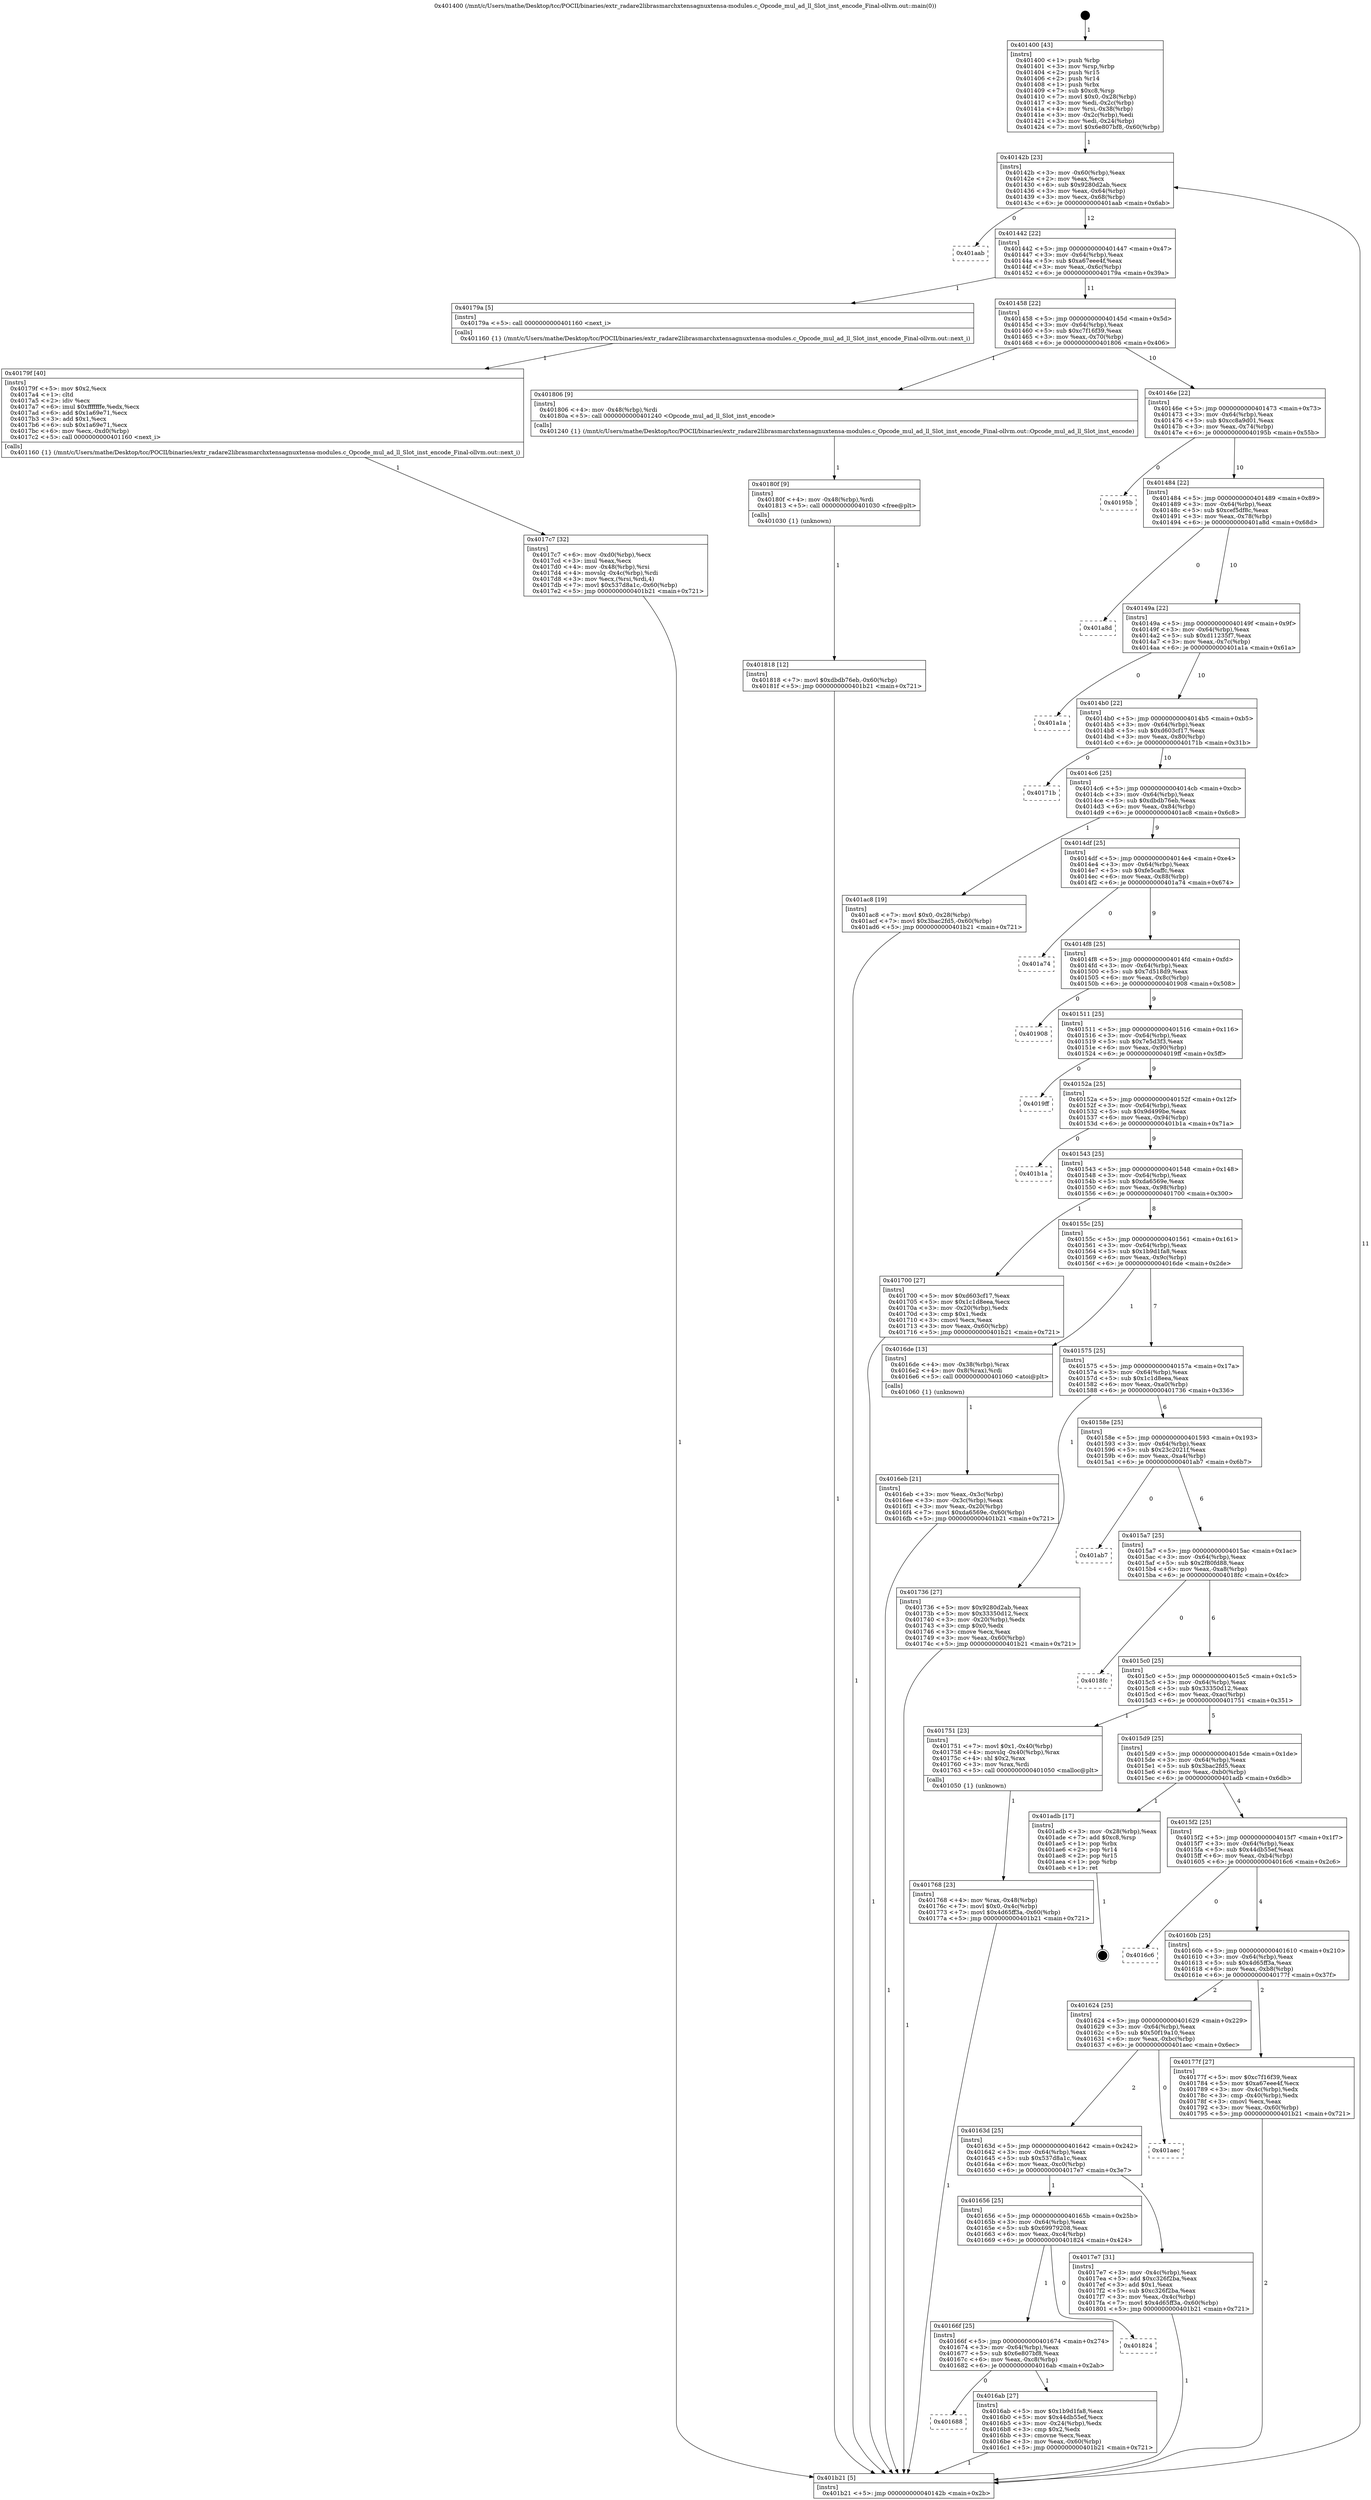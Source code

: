 digraph "0x401400" {
  label = "0x401400 (/mnt/c/Users/mathe/Desktop/tcc/POCII/binaries/extr_radare2librasmarchxtensagnuxtensa-modules.c_Opcode_mul_ad_ll_Slot_inst_encode_Final-ollvm.out::main(0))"
  labelloc = "t"
  node[shape=record]

  Entry [label="",width=0.3,height=0.3,shape=circle,fillcolor=black,style=filled]
  "0x40142b" [label="{
     0x40142b [23]\l
     | [instrs]\l
     &nbsp;&nbsp;0x40142b \<+3\>: mov -0x60(%rbp),%eax\l
     &nbsp;&nbsp;0x40142e \<+2\>: mov %eax,%ecx\l
     &nbsp;&nbsp;0x401430 \<+6\>: sub $0x9280d2ab,%ecx\l
     &nbsp;&nbsp;0x401436 \<+3\>: mov %eax,-0x64(%rbp)\l
     &nbsp;&nbsp;0x401439 \<+3\>: mov %ecx,-0x68(%rbp)\l
     &nbsp;&nbsp;0x40143c \<+6\>: je 0000000000401aab \<main+0x6ab\>\l
  }"]
  "0x401aab" [label="{
     0x401aab\l
  }", style=dashed]
  "0x401442" [label="{
     0x401442 [22]\l
     | [instrs]\l
     &nbsp;&nbsp;0x401442 \<+5\>: jmp 0000000000401447 \<main+0x47\>\l
     &nbsp;&nbsp;0x401447 \<+3\>: mov -0x64(%rbp),%eax\l
     &nbsp;&nbsp;0x40144a \<+5\>: sub $0xa67eee4f,%eax\l
     &nbsp;&nbsp;0x40144f \<+3\>: mov %eax,-0x6c(%rbp)\l
     &nbsp;&nbsp;0x401452 \<+6\>: je 000000000040179a \<main+0x39a\>\l
  }"]
  Exit [label="",width=0.3,height=0.3,shape=circle,fillcolor=black,style=filled,peripheries=2]
  "0x40179a" [label="{
     0x40179a [5]\l
     | [instrs]\l
     &nbsp;&nbsp;0x40179a \<+5\>: call 0000000000401160 \<next_i\>\l
     | [calls]\l
     &nbsp;&nbsp;0x401160 \{1\} (/mnt/c/Users/mathe/Desktop/tcc/POCII/binaries/extr_radare2librasmarchxtensagnuxtensa-modules.c_Opcode_mul_ad_ll_Slot_inst_encode_Final-ollvm.out::next_i)\l
  }"]
  "0x401458" [label="{
     0x401458 [22]\l
     | [instrs]\l
     &nbsp;&nbsp;0x401458 \<+5\>: jmp 000000000040145d \<main+0x5d\>\l
     &nbsp;&nbsp;0x40145d \<+3\>: mov -0x64(%rbp),%eax\l
     &nbsp;&nbsp;0x401460 \<+5\>: sub $0xc7f16f39,%eax\l
     &nbsp;&nbsp;0x401465 \<+3\>: mov %eax,-0x70(%rbp)\l
     &nbsp;&nbsp;0x401468 \<+6\>: je 0000000000401806 \<main+0x406\>\l
  }"]
  "0x401818" [label="{
     0x401818 [12]\l
     | [instrs]\l
     &nbsp;&nbsp;0x401818 \<+7\>: movl $0xdbdb76eb,-0x60(%rbp)\l
     &nbsp;&nbsp;0x40181f \<+5\>: jmp 0000000000401b21 \<main+0x721\>\l
  }"]
  "0x401806" [label="{
     0x401806 [9]\l
     | [instrs]\l
     &nbsp;&nbsp;0x401806 \<+4\>: mov -0x48(%rbp),%rdi\l
     &nbsp;&nbsp;0x40180a \<+5\>: call 0000000000401240 \<Opcode_mul_ad_ll_Slot_inst_encode\>\l
     | [calls]\l
     &nbsp;&nbsp;0x401240 \{1\} (/mnt/c/Users/mathe/Desktop/tcc/POCII/binaries/extr_radare2librasmarchxtensagnuxtensa-modules.c_Opcode_mul_ad_ll_Slot_inst_encode_Final-ollvm.out::Opcode_mul_ad_ll_Slot_inst_encode)\l
  }"]
  "0x40146e" [label="{
     0x40146e [22]\l
     | [instrs]\l
     &nbsp;&nbsp;0x40146e \<+5\>: jmp 0000000000401473 \<main+0x73\>\l
     &nbsp;&nbsp;0x401473 \<+3\>: mov -0x64(%rbp),%eax\l
     &nbsp;&nbsp;0x401476 \<+5\>: sub $0xcc8a9d01,%eax\l
     &nbsp;&nbsp;0x40147b \<+3\>: mov %eax,-0x74(%rbp)\l
     &nbsp;&nbsp;0x40147e \<+6\>: je 000000000040195b \<main+0x55b\>\l
  }"]
  "0x40180f" [label="{
     0x40180f [9]\l
     | [instrs]\l
     &nbsp;&nbsp;0x40180f \<+4\>: mov -0x48(%rbp),%rdi\l
     &nbsp;&nbsp;0x401813 \<+5\>: call 0000000000401030 \<free@plt\>\l
     | [calls]\l
     &nbsp;&nbsp;0x401030 \{1\} (unknown)\l
  }"]
  "0x40195b" [label="{
     0x40195b\l
  }", style=dashed]
  "0x401484" [label="{
     0x401484 [22]\l
     | [instrs]\l
     &nbsp;&nbsp;0x401484 \<+5\>: jmp 0000000000401489 \<main+0x89\>\l
     &nbsp;&nbsp;0x401489 \<+3\>: mov -0x64(%rbp),%eax\l
     &nbsp;&nbsp;0x40148c \<+5\>: sub $0xcef5df8c,%eax\l
     &nbsp;&nbsp;0x401491 \<+3\>: mov %eax,-0x78(%rbp)\l
     &nbsp;&nbsp;0x401494 \<+6\>: je 0000000000401a8d \<main+0x68d\>\l
  }"]
  "0x4017c7" [label="{
     0x4017c7 [32]\l
     | [instrs]\l
     &nbsp;&nbsp;0x4017c7 \<+6\>: mov -0xd0(%rbp),%ecx\l
     &nbsp;&nbsp;0x4017cd \<+3\>: imul %eax,%ecx\l
     &nbsp;&nbsp;0x4017d0 \<+4\>: mov -0x48(%rbp),%rsi\l
     &nbsp;&nbsp;0x4017d4 \<+4\>: movslq -0x4c(%rbp),%rdi\l
     &nbsp;&nbsp;0x4017d8 \<+3\>: mov %ecx,(%rsi,%rdi,4)\l
     &nbsp;&nbsp;0x4017db \<+7\>: movl $0x537d8a1c,-0x60(%rbp)\l
     &nbsp;&nbsp;0x4017e2 \<+5\>: jmp 0000000000401b21 \<main+0x721\>\l
  }"]
  "0x401a8d" [label="{
     0x401a8d\l
  }", style=dashed]
  "0x40149a" [label="{
     0x40149a [22]\l
     | [instrs]\l
     &nbsp;&nbsp;0x40149a \<+5\>: jmp 000000000040149f \<main+0x9f\>\l
     &nbsp;&nbsp;0x40149f \<+3\>: mov -0x64(%rbp),%eax\l
     &nbsp;&nbsp;0x4014a2 \<+5\>: sub $0xd11235f7,%eax\l
     &nbsp;&nbsp;0x4014a7 \<+3\>: mov %eax,-0x7c(%rbp)\l
     &nbsp;&nbsp;0x4014aa \<+6\>: je 0000000000401a1a \<main+0x61a\>\l
  }"]
  "0x40179f" [label="{
     0x40179f [40]\l
     | [instrs]\l
     &nbsp;&nbsp;0x40179f \<+5\>: mov $0x2,%ecx\l
     &nbsp;&nbsp;0x4017a4 \<+1\>: cltd\l
     &nbsp;&nbsp;0x4017a5 \<+2\>: idiv %ecx\l
     &nbsp;&nbsp;0x4017a7 \<+6\>: imul $0xfffffffe,%edx,%ecx\l
     &nbsp;&nbsp;0x4017ad \<+6\>: add $0x1a69e71,%ecx\l
     &nbsp;&nbsp;0x4017b3 \<+3\>: add $0x1,%ecx\l
     &nbsp;&nbsp;0x4017b6 \<+6\>: sub $0x1a69e71,%ecx\l
     &nbsp;&nbsp;0x4017bc \<+6\>: mov %ecx,-0xd0(%rbp)\l
     &nbsp;&nbsp;0x4017c2 \<+5\>: call 0000000000401160 \<next_i\>\l
     | [calls]\l
     &nbsp;&nbsp;0x401160 \{1\} (/mnt/c/Users/mathe/Desktop/tcc/POCII/binaries/extr_radare2librasmarchxtensagnuxtensa-modules.c_Opcode_mul_ad_ll_Slot_inst_encode_Final-ollvm.out::next_i)\l
  }"]
  "0x401a1a" [label="{
     0x401a1a\l
  }", style=dashed]
  "0x4014b0" [label="{
     0x4014b0 [22]\l
     | [instrs]\l
     &nbsp;&nbsp;0x4014b0 \<+5\>: jmp 00000000004014b5 \<main+0xb5\>\l
     &nbsp;&nbsp;0x4014b5 \<+3\>: mov -0x64(%rbp),%eax\l
     &nbsp;&nbsp;0x4014b8 \<+5\>: sub $0xd603cf17,%eax\l
     &nbsp;&nbsp;0x4014bd \<+3\>: mov %eax,-0x80(%rbp)\l
     &nbsp;&nbsp;0x4014c0 \<+6\>: je 000000000040171b \<main+0x31b\>\l
  }"]
  "0x401768" [label="{
     0x401768 [23]\l
     | [instrs]\l
     &nbsp;&nbsp;0x401768 \<+4\>: mov %rax,-0x48(%rbp)\l
     &nbsp;&nbsp;0x40176c \<+7\>: movl $0x0,-0x4c(%rbp)\l
     &nbsp;&nbsp;0x401773 \<+7\>: movl $0x4d65ff3a,-0x60(%rbp)\l
     &nbsp;&nbsp;0x40177a \<+5\>: jmp 0000000000401b21 \<main+0x721\>\l
  }"]
  "0x40171b" [label="{
     0x40171b\l
  }", style=dashed]
  "0x4014c6" [label="{
     0x4014c6 [25]\l
     | [instrs]\l
     &nbsp;&nbsp;0x4014c6 \<+5\>: jmp 00000000004014cb \<main+0xcb\>\l
     &nbsp;&nbsp;0x4014cb \<+3\>: mov -0x64(%rbp),%eax\l
     &nbsp;&nbsp;0x4014ce \<+5\>: sub $0xdbdb76eb,%eax\l
     &nbsp;&nbsp;0x4014d3 \<+6\>: mov %eax,-0x84(%rbp)\l
     &nbsp;&nbsp;0x4014d9 \<+6\>: je 0000000000401ac8 \<main+0x6c8\>\l
  }"]
  "0x4016eb" [label="{
     0x4016eb [21]\l
     | [instrs]\l
     &nbsp;&nbsp;0x4016eb \<+3\>: mov %eax,-0x3c(%rbp)\l
     &nbsp;&nbsp;0x4016ee \<+3\>: mov -0x3c(%rbp),%eax\l
     &nbsp;&nbsp;0x4016f1 \<+3\>: mov %eax,-0x20(%rbp)\l
     &nbsp;&nbsp;0x4016f4 \<+7\>: movl $0xda6569e,-0x60(%rbp)\l
     &nbsp;&nbsp;0x4016fb \<+5\>: jmp 0000000000401b21 \<main+0x721\>\l
  }"]
  "0x401ac8" [label="{
     0x401ac8 [19]\l
     | [instrs]\l
     &nbsp;&nbsp;0x401ac8 \<+7\>: movl $0x0,-0x28(%rbp)\l
     &nbsp;&nbsp;0x401acf \<+7\>: movl $0x3bac2fd5,-0x60(%rbp)\l
     &nbsp;&nbsp;0x401ad6 \<+5\>: jmp 0000000000401b21 \<main+0x721\>\l
  }"]
  "0x4014df" [label="{
     0x4014df [25]\l
     | [instrs]\l
     &nbsp;&nbsp;0x4014df \<+5\>: jmp 00000000004014e4 \<main+0xe4\>\l
     &nbsp;&nbsp;0x4014e4 \<+3\>: mov -0x64(%rbp),%eax\l
     &nbsp;&nbsp;0x4014e7 \<+5\>: sub $0xfe5caffc,%eax\l
     &nbsp;&nbsp;0x4014ec \<+6\>: mov %eax,-0x88(%rbp)\l
     &nbsp;&nbsp;0x4014f2 \<+6\>: je 0000000000401a74 \<main+0x674\>\l
  }"]
  "0x401400" [label="{
     0x401400 [43]\l
     | [instrs]\l
     &nbsp;&nbsp;0x401400 \<+1\>: push %rbp\l
     &nbsp;&nbsp;0x401401 \<+3\>: mov %rsp,%rbp\l
     &nbsp;&nbsp;0x401404 \<+2\>: push %r15\l
     &nbsp;&nbsp;0x401406 \<+2\>: push %r14\l
     &nbsp;&nbsp;0x401408 \<+1\>: push %rbx\l
     &nbsp;&nbsp;0x401409 \<+7\>: sub $0xc8,%rsp\l
     &nbsp;&nbsp;0x401410 \<+7\>: movl $0x0,-0x28(%rbp)\l
     &nbsp;&nbsp;0x401417 \<+3\>: mov %edi,-0x2c(%rbp)\l
     &nbsp;&nbsp;0x40141a \<+4\>: mov %rsi,-0x38(%rbp)\l
     &nbsp;&nbsp;0x40141e \<+3\>: mov -0x2c(%rbp),%edi\l
     &nbsp;&nbsp;0x401421 \<+3\>: mov %edi,-0x24(%rbp)\l
     &nbsp;&nbsp;0x401424 \<+7\>: movl $0x6e807bf8,-0x60(%rbp)\l
  }"]
  "0x401a74" [label="{
     0x401a74\l
  }", style=dashed]
  "0x4014f8" [label="{
     0x4014f8 [25]\l
     | [instrs]\l
     &nbsp;&nbsp;0x4014f8 \<+5\>: jmp 00000000004014fd \<main+0xfd\>\l
     &nbsp;&nbsp;0x4014fd \<+3\>: mov -0x64(%rbp),%eax\l
     &nbsp;&nbsp;0x401500 \<+5\>: sub $0x7d518d9,%eax\l
     &nbsp;&nbsp;0x401505 \<+6\>: mov %eax,-0x8c(%rbp)\l
     &nbsp;&nbsp;0x40150b \<+6\>: je 0000000000401908 \<main+0x508\>\l
  }"]
  "0x401b21" [label="{
     0x401b21 [5]\l
     | [instrs]\l
     &nbsp;&nbsp;0x401b21 \<+5\>: jmp 000000000040142b \<main+0x2b\>\l
  }"]
  "0x401908" [label="{
     0x401908\l
  }", style=dashed]
  "0x401511" [label="{
     0x401511 [25]\l
     | [instrs]\l
     &nbsp;&nbsp;0x401511 \<+5\>: jmp 0000000000401516 \<main+0x116\>\l
     &nbsp;&nbsp;0x401516 \<+3\>: mov -0x64(%rbp),%eax\l
     &nbsp;&nbsp;0x401519 \<+5\>: sub $0x7e5d3f3,%eax\l
     &nbsp;&nbsp;0x40151e \<+6\>: mov %eax,-0x90(%rbp)\l
     &nbsp;&nbsp;0x401524 \<+6\>: je 00000000004019ff \<main+0x5ff\>\l
  }"]
  "0x401688" [label="{
     0x401688\l
  }", style=dashed]
  "0x4019ff" [label="{
     0x4019ff\l
  }", style=dashed]
  "0x40152a" [label="{
     0x40152a [25]\l
     | [instrs]\l
     &nbsp;&nbsp;0x40152a \<+5\>: jmp 000000000040152f \<main+0x12f\>\l
     &nbsp;&nbsp;0x40152f \<+3\>: mov -0x64(%rbp),%eax\l
     &nbsp;&nbsp;0x401532 \<+5\>: sub $0x9d499be,%eax\l
     &nbsp;&nbsp;0x401537 \<+6\>: mov %eax,-0x94(%rbp)\l
     &nbsp;&nbsp;0x40153d \<+6\>: je 0000000000401b1a \<main+0x71a\>\l
  }"]
  "0x4016ab" [label="{
     0x4016ab [27]\l
     | [instrs]\l
     &nbsp;&nbsp;0x4016ab \<+5\>: mov $0x1b9d1fa8,%eax\l
     &nbsp;&nbsp;0x4016b0 \<+5\>: mov $0x44db55ef,%ecx\l
     &nbsp;&nbsp;0x4016b5 \<+3\>: mov -0x24(%rbp),%edx\l
     &nbsp;&nbsp;0x4016b8 \<+3\>: cmp $0x2,%edx\l
     &nbsp;&nbsp;0x4016bb \<+3\>: cmovne %ecx,%eax\l
     &nbsp;&nbsp;0x4016be \<+3\>: mov %eax,-0x60(%rbp)\l
     &nbsp;&nbsp;0x4016c1 \<+5\>: jmp 0000000000401b21 \<main+0x721\>\l
  }"]
  "0x401b1a" [label="{
     0x401b1a\l
  }", style=dashed]
  "0x401543" [label="{
     0x401543 [25]\l
     | [instrs]\l
     &nbsp;&nbsp;0x401543 \<+5\>: jmp 0000000000401548 \<main+0x148\>\l
     &nbsp;&nbsp;0x401548 \<+3\>: mov -0x64(%rbp),%eax\l
     &nbsp;&nbsp;0x40154b \<+5\>: sub $0xda6569e,%eax\l
     &nbsp;&nbsp;0x401550 \<+6\>: mov %eax,-0x98(%rbp)\l
     &nbsp;&nbsp;0x401556 \<+6\>: je 0000000000401700 \<main+0x300\>\l
  }"]
  "0x40166f" [label="{
     0x40166f [25]\l
     | [instrs]\l
     &nbsp;&nbsp;0x40166f \<+5\>: jmp 0000000000401674 \<main+0x274\>\l
     &nbsp;&nbsp;0x401674 \<+3\>: mov -0x64(%rbp),%eax\l
     &nbsp;&nbsp;0x401677 \<+5\>: sub $0x6e807bf8,%eax\l
     &nbsp;&nbsp;0x40167c \<+6\>: mov %eax,-0xc8(%rbp)\l
     &nbsp;&nbsp;0x401682 \<+6\>: je 00000000004016ab \<main+0x2ab\>\l
  }"]
  "0x401700" [label="{
     0x401700 [27]\l
     | [instrs]\l
     &nbsp;&nbsp;0x401700 \<+5\>: mov $0xd603cf17,%eax\l
     &nbsp;&nbsp;0x401705 \<+5\>: mov $0x1c1d8eea,%ecx\l
     &nbsp;&nbsp;0x40170a \<+3\>: mov -0x20(%rbp),%edx\l
     &nbsp;&nbsp;0x40170d \<+3\>: cmp $0x1,%edx\l
     &nbsp;&nbsp;0x401710 \<+3\>: cmovl %ecx,%eax\l
     &nbsp;&nbsp;0x401713 \<+3\>: mov %eax,-0x60(%rbp)\l
     &nbsp;&nbsp;0x401716 \<+5\>: jmp 0000000000401b21 \<main+0x721\>\l
  }"]
  "0x40155c" [label="{
     0x40155c [25]\l
     | [instrs]\l
     &nbsp;&nbsp;0x40155c \<+5\>: jmp 0000000000401561 \<main+0x161\>\l
     &nbsp;&nbsp;0x401561 \<+3\>: mov -0x64(%rbp),%eax\l
     &nbsp;&nbsp;0x401564 \<+5\>: sub $0x1b9d1fa8,%eax\l
     &nbsp;&nbsp;0x401569 \<+6\>: mov %eax,-0x9c(%rbp)\l
     &nbsp;&nbsp;0x40156f \<+6\>: je 00000000004016de \<main+0x2de\>\l
  }"]
  "0x401824" [label="{
     0x401824\l
  }", style=dashed]
  "0x4016de" [label="{
     0x4016de [13]\l
     | [instrs]\l
     &nbsp;&nbsp;0x4016de \<+4\>: mov -0x38(%rbp),%rax\l
     &nbsp;&nbsp;0x4016e2 \<+4\>: mov 0x8(%rax),%rdi\l
     &nbsp;&nbsp;0x4016e6 \<+5\>: call 0000000000401060 \<atoi@plt\>\l
     | [calls]\l
     &nbsp;&nbsp;0x401060 \{1\} (unknown)\l
  }"]
  "0x401575" [label="{
     0x401575 [25]\l
     | [instrs]\l
     &nbsp;&nbsp;0x401575 \<+5\>: jmp 000000000040157a \<main+0x17a\>\l
     &nbsp;&nbsp;0x40157a \<+3\>: mov -0x64(%rbp),%eax\l
     &nbsp;&nbsp;0x40157d \<+5\>: sub $0x1c1d8eea,%eax\l
     &nbsp;&nbsp;0x401582 \<+6\>: mov %eax,-0xa0(%rbp)\l
     &nbsp;&nbsp;0x401588 \<+6\>: je 0000000000401736 \<main+0x336\>\l
  }"]
  "0x401656" [label="{
     0x401656 [25]\l
     | [instrs]\l
     &nbsp;&nbsp;0x401656 \<+5\>: jmp 000000000040165b \<main+0x25b\>\l
     &nbsp;&nbsp;0x40165b \<+3\>: mov -0x64(%rbp),%eax\l
     &nbsp;&nbsp;0x40165e \<+5\>: sub $0x69979208,%eax\l
     &nbsp;&nbsp;0x401663 \<+6\>: mov %eax,-0xc4(%rbp)\l
     &nbsp;&nbsp;0x401669 \<+6\>: je 0000000000401824 \<main+0x424\>\l
  }"]
  "0x401736" [label="{
     0x401736 [27]\l
     | [instrs]\l
     &nbsp;&nbsp;0x401736 \<+5\>: mov $0x9280d2ab,%eax\l
     &nbsp;&nbsp;0x40173b \<+5\>: mov $0x33350d12,%ecx\l
     &nbsp;&nbsp;0x401740 \<+3\>: mov -0x20(%rbp),%edx\l
     &nbsp;&nbsp;0x401743 \<+3\>: cmp $0x0,%edx\l
     &nbsp;&nbsp;0x401746 \<+3\>: cmove %ecx,%eax\l
     &nbsp;&nbsp;0x401749 \<+3\>: mov %eax,-0x60(%rbp)\l
     &nbsp;&nbsp;0x40174c \<+5\>: jmp 0000000000401b21 \<main+0x721\>\l
  }"]
  "0x40158e" [label="{
     0x40158e [25]\l
     | [instrs]\l
     &nbsp;&nbsp;0x40158e \<+5\>: jmp 0000000000401593 \<main+0x193\>\l
     &nbsp;&nbsp;0x401593 \<+3\>: mov -0x64(%rbp),%eax\l
     &nbsp;&nbsp;0x401596 \<+5\>: sub $0x23c2021f,%eax\l
     &nbsp;&nbsp;0x40159b \<+6\>: mov %eax,-0xa4(%rbp)\l
     &nbsp;&nbsp;0x4015a1 \<+6\>: je 0000000000401ab7 \<main+0x6b7\>\l
  }"]
  "0x4017e7" [label="{
     0x4017e7 [31]\l
     | [instrs]\l
     &nbsp;&nbsp;0x4017e7 \<+3\>: mov -0x4c(%rbp),%eax\l
     &nbsp;&nbsp;0x4017ea \<+5\>: add $0xc326f2ba,%eax\l
     &nbsp;&nbsp;0x4017ef \<+3\>: add $0x1,%eax\l
     &nbsp;&nbsp;0x4017f2 \<+5\>: sub $0xc326f2ba,%eax\l
     &nbsp;&nbsp;0x4017f7 \<+3\>: mov %eax,-0x4c(%rbp)\l
     &nbsp;&nbsp;0x4017fa \<+7\>: movl $0x4d65ff3a,-0x60(%rbp)\l
     &nbsp;&nbsp;0x401801 \<+5\>: jmp 0000000000401b21 \<main+0x721\>\l
  }"]
  "0x401ab7" [label="{
     0x401ab7\l
  }", style=dashed]
  "0x4015a7" [label="{
     0x4015a7 [25]\l
     | [instrs]\l
     &nbsp;&nbsp;0x4015a7 \<+5\>: jmp 00000000004015ac \<main+0x1ac\>\l
     &nbsp;&nbsp;0x4015ac \<+3\>: mov -0x64(%rbp),%eax\l
     &nbsp;&nbsp;0x4015af \<+5\>: sub $0x2f80fd88,%eax\l
     &nbsp;&nbsp;0x4015b4 \<+6\>: mov %eax,-0xa8(%rbp)\l
     &nbsp;&nbsp;0x4015ba \<+6\>: je 00000000004018fc \<main+0x4fc\>\l
  }"]
  "0x40163d" [label="{
     0x40163d [25]\l
     | [instrs]\l
     &nbsp;&nbsp;0x40163d \<+5\>: jmp 0000000000401642 \<main+0x242\>\l
     &nbsp;&nbsp;0x401642 \<+3\>: mov -0x64(%rbp),%eax\l
     &nbsp;&nbsp;0x401645 \<+5\>: sub $0x537d8a1c,%eax\l
     &nbsp;&nbsp;0x40164a \<+6\>: mov %eax,-0xc0(%rbp)\l
     &nbsp;&nbsp;0x401650 \<+6\>: je 00000000004017e7 \<main+0x3e7\>\l
  }"]
  "0x4018fc" [label="{
     0x4018fc\l
  }", style=dashed]
  "0x4015c0" [label="{
     0x4015c0 [25]\l
     | [instrs]\l
     &nbsp;&nbsp;0x4015c0 \<+5\>: jmp 00000000004015c5 \<main+0x1c5\>\l
     &nbsp;&nbsp;0x4015c5 \<+3\>: mov -0x64(%rbp),%eax\l
     &nbsp;&nbsp;0x4015c8 \<+5\>: sub $0x33350d12,%eax\l
     &nbsp;&nbsp;0x4015cd \<+6\>: mov %eax,-0xac(%rbp)\l
     &nbsp;&nbsp;0x4015d3 \<+6\>: je 0000000000401751 \<main+0x351\>\l
  }"]
  "0x401aec" [label="{
     0x401aec\l
  }", style=dashed]
  "0x401751" [label="{
     0x401751 [23]\l
     | [instrs]\l
     &nbsp;&nbsp;0x401751 \<+7\>: movl $0x1,-0x40(%rbp)\l
     &nbsp;&nbsp;0x401758 \<+4\>: movslq -0x40(%rbp),%rax\l
     &nbsp;&nbsp;0x40175c \<+4\>: shl $0x2,%rax\l
     &nbsp;&nbsp;0x401760 \<+3\>: mov %rax,%rdi\l
     &nbsp;&nbsp;0x401763 \<+5\>: call 0000000000401050 \<malloc@plt\>\l
     | [calls]\l
     &nbsp;&nbsp;0x401050 \{1\} (unknown)\l
  }"]
  "0x4015d9" [label="{
     0x4015d9 [25]\l
     | [instrs]\l
     &nbsp;&nbsp;0x4015d9 \<+5\>: jmp 00000000004015de \<main+0x1de\>\l
     &nbsp;&nbsp;0x4015de \<+3\>: mov -0x64(%rbp),%eax\l
     &nbsp;&nbsp;0x4015e1 \<+5\>: sub $0x3bac2fd5,%eax\l
     &nbsp;&nbsp;0x4015e6 \<+6\>: mov %eax,-0xb0(%rbp)\l
     &nbsp;&nbsp;0x4015ec \<+6\>: je 0000000000401adb \<main+0x6db\>\l
  }"]
  "0x401624" [label="{
     0x401624 [25]\l
     | [instrs]\l
     &nbsp;&nbsp;0x401624 \<+5\>: jmp 0000000000401629 \<main+0x229\>\l
     &nbsp;&nbsp;0x401629 \<+3\>: mov -0x64(%rbp),%eax\l
     &nbsp;&nbsp;0x40162c \<+5\>: sub $0x50f19a10,%eax\l
     &nbsp;&nbsp;0x401631 \<+6\>: mov %eax,-0xbc(%rbp)\l
     &nbsp;&nbsp;0x401637 \<+6\>: je 0000000000401aec \<main+0x6ec\>\l
  }"]
  "0x401adb" [label="{
     0x401adb [17]\l
     | [instrs]\l
     &nbsp;&nbsp;0x401adb \<+3\>: mov -0x28(%rbp),%eax\l
     &nbsp;&nbsp;0x401ade \<+7\>: add $0xc8,%rsp\l
     &nbsp;&nbsp;0x401ae5 \<+1\>: pop %rbx\l
     &nbsp;&nbsp;0x401ae6 \<+2\>: pop %r14\l
     &nbsp;&nbsp;0x401ae8 \<+2\>: pop %r15\l
     &nbsp;&nbsp;0x401aea \<+1\>: pop %rbp\l
     &nbsp;&nbsp;0x401aeb \<+1\>: ret\l
  }"]
  "0x4015f2" [label="{
     0x4015f2 [25]\l
     | [instrs]\l
     &nbsp;&nbsp;0x4015f2 \<+5\>: jmp 00000000004015f7 \<main+0x1f7\>\l
     &nbsp;&nbsp;0x4015f7 \<+3\>: mov -0x64(%rbp),%eax\l
     &nbsp;&nbsp;0x4015fa \<+5\>: sub $0x44db55ef,%eax\l
     &nbsp;&nbsp;0x4015ff \<+6\>: mov %eax,-0xb4(%rbp)\l
     &nbsp;&nbsp;0x401605 \<+6\>: je 00000000004016c6 \<main+0x2c6\>\l
  }"]
  "0x40177f" [label="{
     0x40177f [27]\l
     | [instrs]\l
     &nbsp;&nbsp;0x40177f \<+5\>: mov $0xc7f16f39,%eax\l
     &nbsp;&nbsp;0x401784 \<+5\>: mov $0xa67eee4f,%ecx\l
     &nbsp;&nbsp;0x401789 \<+3\>: mov -0x4c(%rbp),%edx\l
     &nbsp;&nbsp;0x40178c \<+3\>: cmp -0x40(%rbp),%edx\l
     &nbsp;&nbsp;0x40178f \<+3\>: cmovl %ecx,%eax\l
     &nbsp;&nbsp;0x401792 \<+3\>: mov %eax,-0x60(%rbp)\l
     &nbsp;&nbsp;0x401795 \<+5\>: jmp 0000000000401b21 \<main+0x721\>\l
  }"]
  "0x4016c6" [label="{
     0x4016c6\l
  }", style=dashed]
  "0x40160b" [label="{
     0x40160b [25]\l
     | [instrs]\l
     &nbsp;&nbsp;0x40160b \<+5\>: jmp 0000000000401610 \<main+0x210\>\l
     &nbsp;&nbsp;0x401610 \<+3\>: mov -0x64(%rbp),%eax\l
     &nbsp;&nbsp;0x401613 \<+5\>: sub $0x4d65ff3a,%eax\l
     &nbsp;&nbsp;0x401618 \<+6\>: mov %eax,-0xb8(%rbp)\l
     &nbsp;&nbsp;0x40161e \<+6\>: je 000000000040177f \<main+0x37f\>\l
  }"]
  Entry -> "0x401400" [label=" 1"]
  "0x40142b" -> "0x401aab" [label=" 0"]
  "0x40142b" -> "0x401442" [label=" 12"]
  "0x401adb" -> Exit [label=" 1"]
  "0x401442" -> "0x40179a" [label=" 1"]
  "0x401442" -> "0x401458" [label=" 11"]
  "0x401ac8" -> "0x401b21" [label=" 1"]
  "0x401458" -> "0x401806" [label=" 1"]
  "0x401458" -> "0x40146e" [label=" 10"]
  "0x401818" -> "0x401b21" [label=" 1"]
  "0x40146e" -> "0x40195b" [label=" 0"]
  "0x40146e" -> "0x401484" [label=" 10"]
  "0x40180f" -> "0x401818" [label=" 1"]
  "0x401484" -> "0x401a8d" [label=" 0"]
  "0x401484" -> "0x40149a" [label=" 10"]
  "0x401806" -> "0x40180f" [label=" 1"]
  "0x40149a" -> "0x401a1a" [label=" 0"]
  "0x40149a" -> "0x4014b0" [label=" 10"]
  "0x4017e7" -> "0x401b21" [label=" 1"]
  "0x4014b0" -> "0x40171b" [label=" 0"]
  "0x4014b0" -> "0x4014c6" [label=" 10"]
  "0x4017c7" -> "0x401b21" [label=" 1"]
  "0x4014c6" -> "0x401ac8" [label=" 1"]
  "0x4014c6" -> "0x4014df" [label=" 9"]
  "0x40179f" -> "0x4017c7" [label=" 1"]
  "0x4014df" -> "0x401a74" [label=" 0"]
  "0x4014df" -> "0x4014f8" [label=" 9"]
  "0x40179a" -> "0x40179f" [label=" 1"]
  "0x4014f8" -> "0x401908" [label=" 0"]
  "0x4014f8" -> "0x401511" [label=" 9"]
  "0x40177f" -> "0x401b21" [label=" 2"]
  "0x401511" -> "0x4019ff" [label=" 0"]
  "0x401511" -> "0x40152a" [label=" 9"]
  "0x401768" -> "0x401b21" [label=" 1"]
  "0x40152a" -> "0x401b1a" [label=" 0"]
  "0x40152a" -> "0x401543" [label=" 9"]
  "0x401751" -> "0x401768" [label=" 1"]
  "0x401543" -> "0x401700" [label=" 1"]
  "0x401543" -> "0x40155c" [label=" 8"]
  "0x401700" -> "0x401b21" [label=" 1"]
  "0x40155c" -> "0x4016de" [label=" 1"]
  "0x40155c" -> "0x401575" [label=" 7"]
  "0x4016eb" -> "0x401b21" [label=" 1"]
  "0x401575" -> "0x401736" [label=" 1"]
  "0x401575" -> "0x40158e" [label=" 6"]
  "0x401b21" -> "0x40142b" [label=" 11"]
  "0x40158e" -> "0x401ab7" [label=" 0"]
  "0x40158e" -> "0x4015a7" [label=" 6"]
  "0x401400" -> "0x40142b" [label=" 1"]
  "0x4015a7" -> "0x4018fc" [label=" 0"]
  "0x4015a7" -> "0x4015c0" [label=" 6"]
  "0x40166f" -> "0x401688" [label=" 0"]
  "0x4015c0" -> "0x401751" [label=" 1"]
  "0x4015c0" -> "0x4015d9" [label=" 5"]
  "0x40166f" -> "0x4016ab" [label=" 1"]
  "0x4015d9" -> "0x401adb" [label=" 1"]
  "0x4015d9" -> "0x4015f2" [label=" 4"]
  "0x401656" -> "0x40166f" [label=" 1"]
  "0x4015f2" -> "0x4016c6" [label=" 0"]
  "0x4015f2" -> "0x40160b" [label=" 4"]
  "0x401656" -> "0x401824" [label=" 0"]
  "0x40160b" -> "0x40177f" [label=" 2"]
  "0x40160b" -> "0x401624" [label=" 2"]
  "0x401736" -> "0x401b21" [label=" 1"]
  "0x401624" -> "0x401aec" [label=" 0"]
  "0x401624" -> "0x40163d" [label=" 2"]
  "0x4016ab" -> "0x401b21" [label=" 1"]
  "0x40163d" -> "0x4017e7" [label=" 1"]
  "0x40163d" -> "0x401656" [label=" 1"]
  "0x4016de" -> "0x4016eb" [label=" 1"]
}
